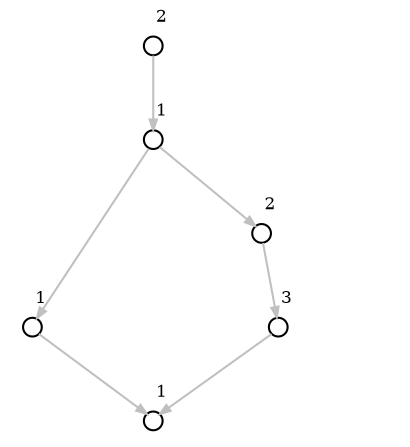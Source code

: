 digraph G { ratio=1; center = true; edge [arrowsize=.5, weight=.1,
	color="gray", fontsize=8]; node
	[label="",shape=circle,height=0.12,width=0.12,fontsize=1];
	dummy_species_id12dummy_compartment_id ->
	dummy_species_id11dummy_compartment_id;
	dummy_species_id13dummy_compartment_id ->
	dummy_species_id11dummy_compartment_id;
	dummy_species_id14dummy_compartment_id ->
	dummy_species_id13dummy_compartment_id;
	dummy_species_id15dummy_compartment_id ->
	dummy_species_id12dummy_compartment_id;
	dummy_species_id15dummy_compartment_id ->
	dummy_species_id14dummy_compartment_id;
	dummy_species_id16dummy_compartment_id ->
	dummy_species_id15dummy_compartment_id;
	dummy_species_id11dummy_compartment_id;
	dummy_species_id12dummy_compartment_id ;
	dummy_species_id13dummy_compartment_id ;
	dummy_species_id14dummy_compartment_id ;
	dummy_species_id15dummy_compartment_id ;
	dummy_species_id16dummy_compartment_id;
	dummy_species_id11dummy_compartment_id ->
	dummy_species_id11dummy_compartment_id [taillabel="1",
	labelangle=45, labeldistance=1, color=transparent];
	dummy_species_id12dummy_compartment_id ->
	dummy_species_id12dummy_compartment_id [taillabel="1",
	labelangle=45, labeldistance=1, color=transparent];
	dummy_species_id13dummy_compartment_id ->
	dummy_species_id13dummy_compartment_id [taillabel="3",
	labelangle=45, labeldistance=1, color=transparent];
	dummy_species_id14dummy_compartment_id ->
	dummy_species_id14dummy_compartment_id [taillabel="2",
	labelangle=45, labeldistance=1, color=transparent];
	dummy_species_id15dummy_compartment_id ->
	dummy_species_id15dummy_compartment_id [taillabel="1",
	labelangle=45, labeldistance=1, color=transparent];
	dummy_species_id16dummy_compartment_id ->
	dummy_species_id16dummy_compartment_id [taillabel="2",
	labelangle=45, labeldistance=1, color=transparent]; }